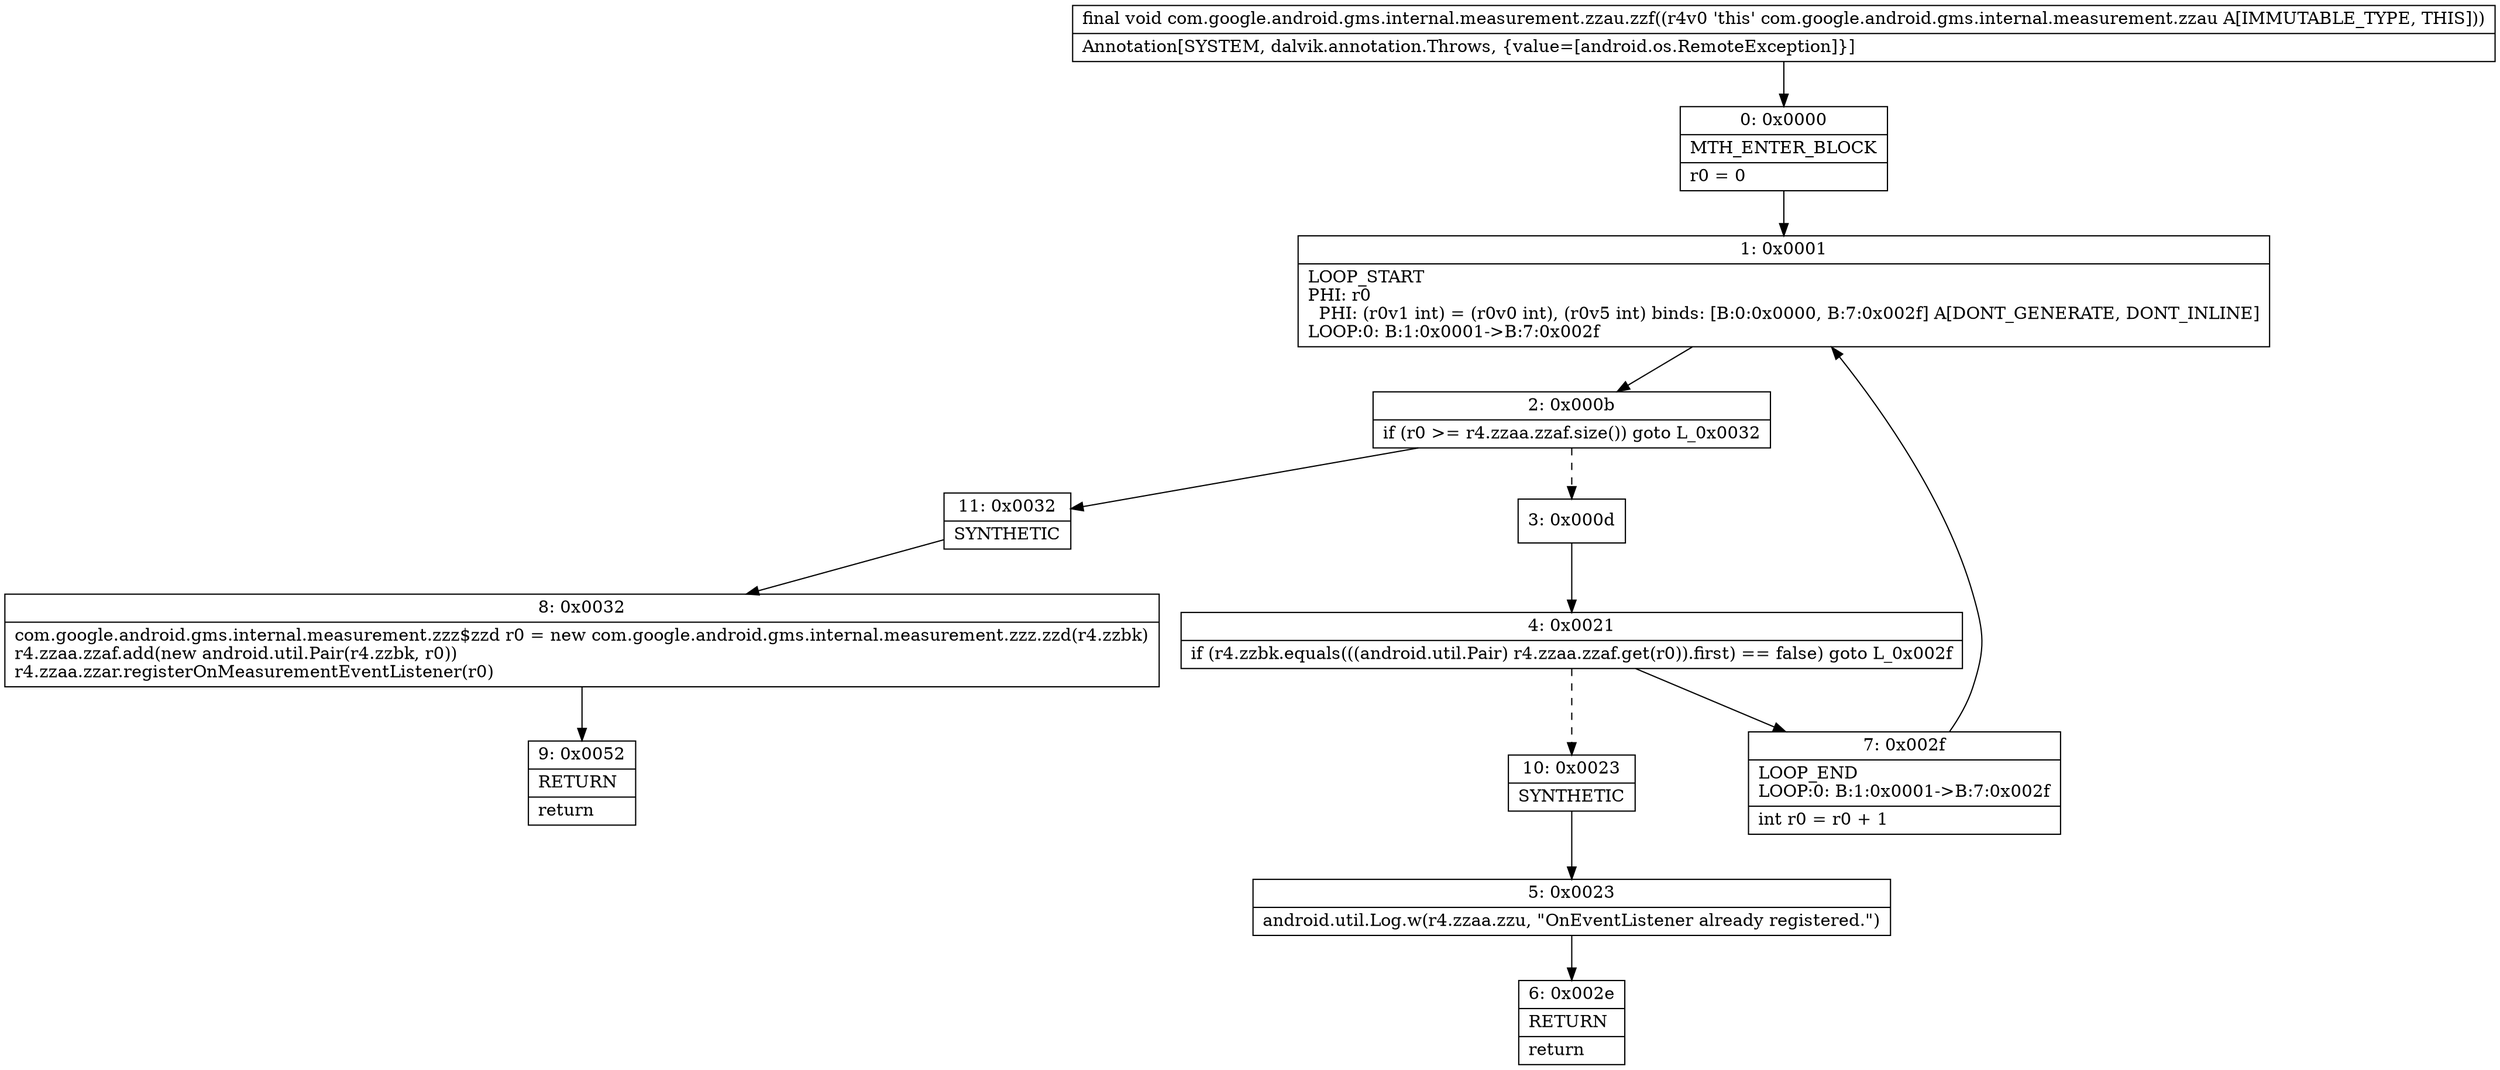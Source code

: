 digraph "CFG forcom.google.android.gms.internal.measurement.zzau.zzf()V" {
Node_0 [shape=record,label="{0\:\ 0x0000|MTH_ENTER_BLOCK\l|r0 = 0\l}"];
Node_1 [shape=record,label="{1\:\ 0x0001|LOOP_START\lPHI: r0 \l  PHI: (r0v1 int) = (r0v0 int), (r0v5 int) binds: [B:0:0x0000, B:7:0x002f] A[DONT_GENERATE, DONT_INLINE]\lLOOP:0: B:1:0x0001\-\>B:7:0x002f\l}"];
Node_2 [shape=record,label="{2\:\ 0x000b|if (r0 \>= r4.zzaa.zzaf.size()) goto L_0x0032\l}"];
Node_3 [shape=record,label="{3\:\ 0x000d}"];
Node_4 [shape=record,label="{4\:\ 0x0021|if (r4.zzbk.equals(((android.util.Pair) r4.zzaa.zzaf.get(r0)).first) == false) goto L_0x002f\l}"];
Node_5 [shape=record,label="{5\:\ 0x0023|android.util.Log.w(r4.zzaa.zzu, \"OnEventListener already registered.\")\l}"];
Node_6 [shape=record,label="{6\:\ 0x002e|RETURN\l|return\l}"];
Node_7 [shape=record,label="{7\:\ 0x002f|LOOP_END\lLOOP:0: B:1:0x0001\-\>B:7:0x002f\l|int r0 = r0 + 1\l}"];
Node_8 [shape=record,label="{8\:\ 0x0032|com.google.android.gms.internal.measurement.zzz$zzd r0 = new com.google.android.gms.internal.measurement.zzz.zzd(r4.zzbk)\lr4.zzaa.zzaf.add(new android.util.Pair(r4.zzbk, r0))\lr4.zzaa.zzar.registerOnMeasurementEventListener(r0)\l}"];
Node_9 [shape=record,label="{9\:\ 0x0052|RETURN\l|return\l}"];
Node_10 [shape=record,label="{10\:\ 0x0023|SYNTHETIC\l}"];
Node_11 [shape=record,label="{11\:\ 0x0032|SYNTHETIC\l}"];
MethodNode[shape=record,label="{final void com.google.android.gms.internal.measurement.zzau.zzf((r4v0 'this' com.google.android.gms.internal.measurement.zzau A[IMMUTABLE_TYPE, THIS]))  | Annotation[SYSTEM, dalvik.annotation.Throws, \{value=[android.os.RemoteException]\}]\l}"];
MethodNode -> Node_0;
Node_0 -> Node_1;
Node_1 -> Node_2;
Node_2 -> Node_3[style=dashed];
Node_2 -> Node_11;
Node_3 -> Node_4;
Node_4 -> Node_7;
Node_4 -> Node_10[style=dashed];
Node_5 -> Node_6;
Node_7 -> Node_1;
Node_8 -> Node_9;
Node_10 -> Node_5;
Node_11 -> Node_8;
}

